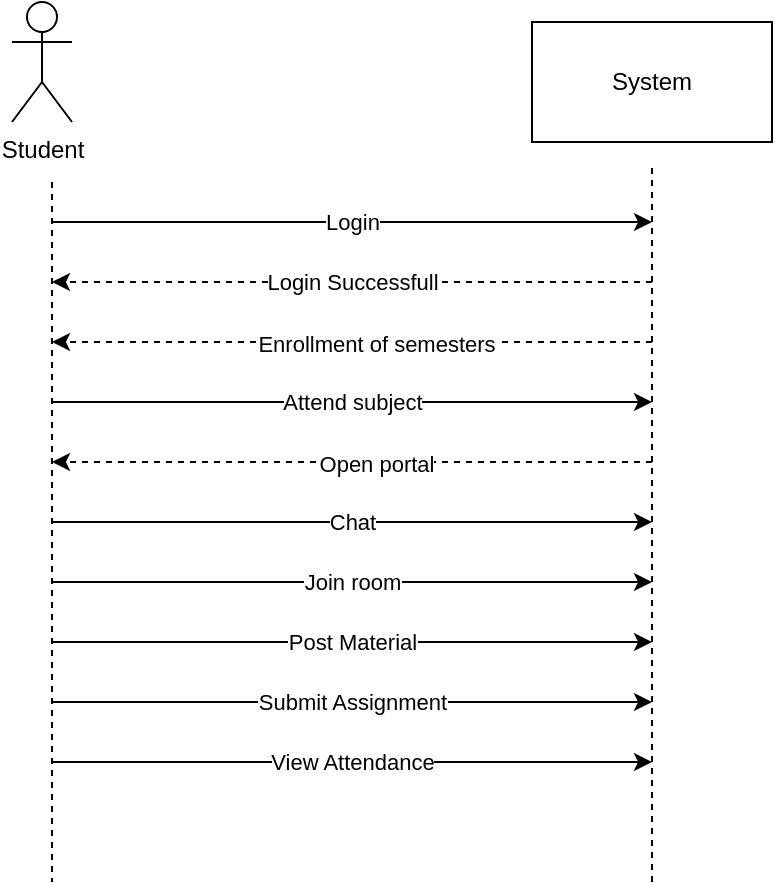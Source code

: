 <mxfile version="20.7.4" type="device"><diagram name="Page-1" id="8378b5f6-a2b2-b727-a746-972ab9d02e00"><mxGraphModel dx="493" dy="289" grid="1" gridSize="10" guides="1" tooltips="1" connect="0" arrows="1" fold="1" page="1" pageScale="1.5" pageWidth="1169" pageHeight="827" background="none" math="0" shadow="0"><root><mxCell id="0"/><mxCell id="1" parent="0"/><mxCell id="R3LwiE3BE1qtNTDOgTVP-278" value="Student" style="shape=umlActor;verticalLabelPosition=bottom;verticalAlign=top;html=1;outlineConnect=0;" parent="1" vertex="1"><mxGeometry x="700" y="200" width="30" height="60" as="geometry"/></mxCell><mxCell id="R3LwiE3BE1qtNTDOgTVP-280" value="System" style="rounded=0;whiteSpace=wrap;html=1;" parent="1" vertex="1"><mxGeometry x="960" y="210" width="120" height="60" as="geometry"/></mxCell><mxCell id="R3LwiE3BE1qtNTDOgTVP-281" value="" style="endArrow=none;dashed=1;html=1;rounded=0;" parent="1" edge="1"><mxGeometry width="50" height="50" relative="1" as="geometry"><mxPoint x="720" y="290" as="sourcePoint"/><mxPoint x="720" y="640" as="targetPoint"/></mxGeometry></mxCell><mxCell id="R3LwiE3BE1qtNTDOgTVP-282" value="" style="endArrow=none;dashed=1;html=1;rounded=0;" parent="1" edge="1"><mxGeometry width="50" height="50" relative="1" as="geometry"><mxPoint x="1020" y="640" as="sourcePoint"/><mxPoint x="1020" y="280" as="targetPoint"/></mxGeometry></mxCell><mxCell id="R3LwiE3BE1qtNTDOgTVP-284" value="" style="endArrow=classic;html=1;rounded=0;" parent="1" edge="1"><mxGeometry relative="1" as="geometry"><mxPoint x="720" y="310" as="sourcePoint"/><mxPoint x="1020" y="310" as="targetPoint"/></mxGeometry></mxCell><mxCell id="R3LwiE3BE1qtNTDOgTVP-285" value="Login" style="edgeLabel;resizable=0;html=1;align=center;verticalAlign=middle;" parent="R3LwiE3BE1qtNTDOgTVP-284" connectable="0" vertex="1"><mxGeometry relative="1" as="geometry"/></mxCell><mxCell id="R3LwiE3BE1qtNTDOgTVP-286" value="" style="endArrow=classic;html=1;rounded=0;dashed=1;" parent="1" edge="1"><mxGeometry relative="1" as="geometry"><mxPoint x="1020" y="340" as="sourcePoint"/><mxPoint x="720" y="340" as="targetPoint"/></mxGeometry></mxCell><mxCell id="R3LwiE3BE1qtNTDOgTVP-287" value="Login Successfull" style="edgeLabel;resizable=0;html=1;align=center;verticalAlign=middle;" parent="R3LwiE3BE1qtNTDOgTVP-286" connectable="0" vertex="1"><mxGeometry relative="1" as="geometry"/></mxCell><mxCell id="R3LwiE3BE1qtNTDOgTVP-289" value="" style="endArrow=classic;html=1;rounded=0;dashed=1;" parent="1" edge="1"><mxGeometry relative="1" as="geometry"><mxPoint x="1020" y="370" as="sourcePoint"/><mxPoint x="720" y="370" as="targetPoint"/></mxGeometry></mxCell><mxCell id="R3LwiE3BE1qtNTDOgTVP-292" value="Enrollment of semesters" style="edgeLabel;html=1;align=center;verticalAlign=middle;resizable=0;points=[];" parent="R3LwiE3BE1qtNTDOgTVP-289" vertex="1" connectable="0"><mxGeometry x="-0.079" y="1" relative="1" as="geometry"><mxPoint as="offset"/></mxGeometry></mxCell><mxCell id="R3LwiE3BE1qtNTDOgTVP-300" value="" style="endArrow=classic;html=1;rounded=0;" parent="1" edge="1"><mxGeometry relative="1" as="geometry"><mxPoint x="720" y="400" as="sourcePoint"/><mxPoint x="1020.0" y="400" as="targetPoint"/></mxGeometry></mxCell><mxCell id="R3LwiE3BE1qtNTDOgTVP-301" value="Attend subject" style="edgeLabel;resizable=0;html=1;align=center;verticalAlign=middle;" parent="R3LwiE3BE1qtNTDOgTVP-300" connectable="0" vertex="1"><mxGeometry relative="1" as="geometry"/></mxCell><mxCell id="R3LwiE3BE1qtNTDOgTVP-302" value="" style="endArrow=classic;html=1;rounded=0;" parent="1" edge="1"><mxGeometry relative="1" as="geometry"><mxPoint x="720" y="460" as="sourcePoint"/><mxPoint x="1020.0" y="460" as="targetPoint"/></mxGeometry></mxCell><mxCell id="R3LwiE3BE1qtNTDOgTVP-303" value="Chat" style="edgeLabel;resizable=0;html=1;align=center;verticalAlign=middle;" parent="R3LwiE3BE1qtNTDOgTVP-302" connectable="0" vertex="1"><mxGeometry relative="1" as="geometry"/></mxCell><mxCell id="R3LwiE3BE1qtNTDOgTVP-304" value="" style="endArrow=classic;html=1;rounded=0;" parent="1" edge="1"><mxGeometry relative="1" as="geometry"><mxPoint x="720" y="490" as="sourcePoint"/><mxPoint x="1020.0" y="490" as="targetPoint"/></mxGeometry></mxCell><mxCell id="R3LwiE3BE1qtNTDOgTVP-305" value="Join room" style="edgeLabel;resizable=0;html=1;align=center;verticalAlign=middle;" parent="R3LwiE3BE1qtNTDOgTVP-304" connectable="0" vertex="1"><mxGeometry relative="1" as="geometry"/></mxCell><mxCell id="R3LwiE3BE1qtNTDOgTVP-306" value="" style="endArrow=classic;html=1;rounded=0;" parent="1" edge="1"><mxGeometry relative="1" as="geometry"><mxPoint x="720" y="520" as="sourcePoint"/><mxPoint x="1020.0" y="520" as="targetPoint"/></mxGeometry></mxCell><mxCell id="R3LwiE3BE1qtNTDOgTVP-307" value="Post Material" style="edgeLabel;resizable=0;html=1;align=center;verticalAlign=middle;" parent="R3LwiE3BE1qtNTDOgTVP-306" connectable="0" vertex="1"><mxGeometry relative="1" as="geometry"/></mxCell><mxCell id="R3LwiE3BE1qtNTDOgTVP-308" value="" style="endArrow=classic;html=1;rounded=0;" parent="1" edge="1"><mxGeometry relative="1" as="geometry"><mxPoint x="720" y="550" as="sourcePoint"/><mxPoint x="1020.0" y="550" as="targetPoint"/></mxGeometry></mxCell><mxCell id="R3LwiE3BE1qtNTDOgTVP-309" value="Submit Assignment" style="edgeLabel;resizable=0;html=1;align=center;verticalAlign=middle;" parent="R3LwiE3BE1qtNTDOgTVP-308" connectable="0" vertex="1"><mxGeometry relative="1" as="geometry"/></mxCell><mxCell id="R3LwiE3BE1qtNTDOgTVP-310" value="" style="endArrow=classic;html=1;rounded=0;" parent="1" edge="1"><mxGeometry relative="1" as="geometry"><mxPoint x="720" y="580" as="sourcePoint"/><mxPoint x="1020.0" y="580" as="targetPoint"/></mxGeometry></mxCell><mxCell id="R3LwiE3BE1qtNTDOgTVP-311" value="View Attendance" style="edgeLabel;resizable=0;html=1;align=center;verticalAlign=middle;" parent="R3LwiE3BE1qtNTDOgTVP-310" connectable="0" vertex="1"><mxGeometry relative="1" as="geometry"/></mxCell><mxCell id="R3LwiE3BE1qtNTDOgTVP-312" value="" style="endArrow=classic;html=1;rounded=0;dashed=1;" parent="1" edge="1"><mxGeometry relative="1" as="geometry"><mxPoint x="1020" y="430" as="sourcePoint"/><mxPoint x="720" y="430" as="targetPoint"/></mxGeometry></mxCell><mxCell id="R3LwiE3BE1qtNTDOgTVP-313" value="Open portal" style="edgeLabel;html=1;align=center;verticalAlign=middle;resizable=0;points=[];" parent="R3LwiE3BE1qtNTDOgTVP-312" vertex="1" connectable="0"><mxGeometry x="-0.079" y="1" relative="1" as="geometry"><mxPoint as="offset"/></mxGeometry></mxCell></root></mxGraphModel></diagram></mxfile>